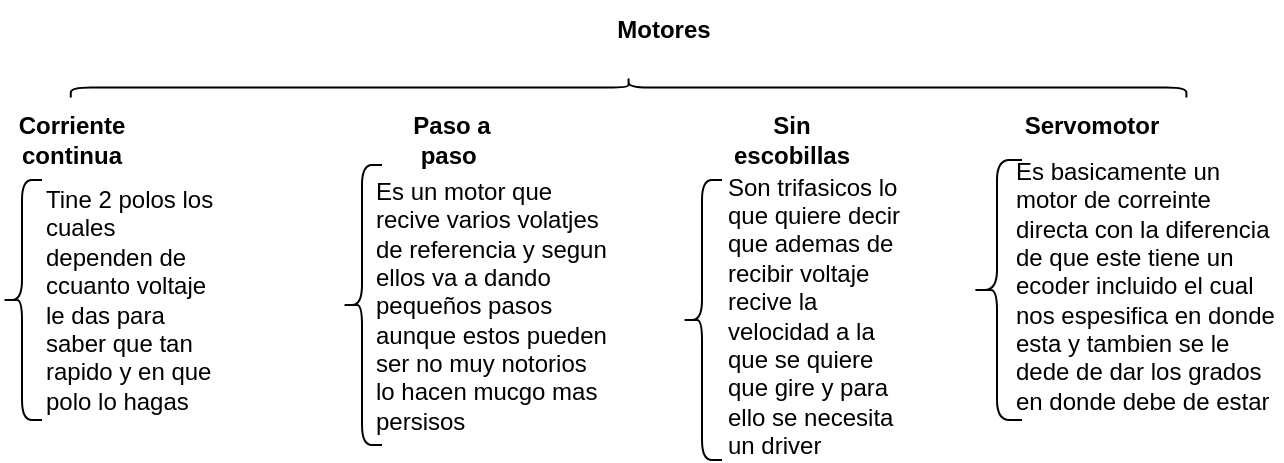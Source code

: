 <mxfile version="13.6.5">
    <diagram id="6Kb1h4NttGvmY5J7qdSe" name="Page-1">
        <mxGraphModel dx="1461" dy="480" grid="1" gridSize="10" guides="1" tooltips="1" connect="1" arrows="1" fold="1" page="1" pageScale="1" pageWidth="850" pageHeight="1100" math="0" shadow="0">
            <root>
                <mxCell id="0"/>
                <mxCell id="1" parent="0"/>
                <mxCell id="2" value="Motores" style="text;html=1;align=center;verticalAlign=middle;whiteSpace=wrap;rounded=0;fontStyle=1" vertex="1" parent="1">
                    <mxGeometry x="240.63" y="60" width="60" height="30" as="geometry"/>
                </mxCell>
                <mxCell id="3" value="" style="shape=curlyBracket;whiteSpace=wrap;html=1;rounded=1;rotation=90;" vertex="1" parent="1">
                    <mxGeometry x="248.29" y="-175.15" width="10" height="557.81" as="geometry"/>
                </mxCell>
                <mxCell id="4" value="Corriente continua" style="text;html=1;strokeColor=none;fillColor=none;align=center;verticalAlign=middle;whiteSpace=wrap;rounded=0;fontStyle=1" vertex="1" parent="1">
                    <mxGeometry x="-50" y="120" width="50" height="20" as="geometry"/>
                </mxCell>
                <mxCell id="5" style="edgeStyle=orthogonalEdgeStyle;rounded=0;orthogonalLoop=1;jettySize=auto;html=1;exitX=0.5;exitY=1;exitDx=0;exitDy=0;" edge="1" parent="1" source="4" target="4">
                    <mxGeometry relative="1" as="geometry"/>
                </mxCell>
                <mxCell id="6" value="Paso a paso&amp;nbsp;&lt;br&gt;" style="text;html=1;strokeColor=none;fillColor=none;align=center;verticalAlign=middle;whiteSpace=wrap;rounded=0;fontStyle=1" vertex="1" parent="1">
                    <mxGeometry x="140" y="120" width="50" height="20" as="geometry"/>
                </mxCell>
                <mxCell id="7" value="Sin escobillas" style="text;html=1;strokeColor=none;fillColor=none;align=center;verticalAlign=middle;whiteSpace=wrap;rounded=0;fontStyle=1" vertex="1" parent="1">
                    <mxGeometry x="310" y="110" width="50" height="40" as="geometry"/>
                </mxCell>
                <mxCell id="8" value="Servomotor" style="text;html=1;strokeColor=none;fillColor=none;align=center;verticalAlign=middle;whiteSpace=wrap;rounded=0;fontStyle=1" vertex="1" parent="1">
                    <mxGeometry x="460" y="102.5" width="50" height="40" as="geometry"/>
                </mxCell>
                <mxCell id="11" value="" style="shape=curlyBracket;whiteSpace=wrap;html=1;rounded=1;rotation=0;" vertex="1" parent="1">
                    <mxGeometry x="-60" y="150" width="20" height="120" as="geometry"/>
                </mxCell>
                <mxCell id="12" value="Tine 2 polos los cuales dependen de ccuanto voltaje le das para saber que tan rapido y en que polo lo hagas&amp;nbsp;" style="text;html=1;strokeColor=none;fillColor=none;align=left;verticalAlign=middle;whiteSpace=wrap;rounded=0;" vertex="1" parent="1">
                    <mxGeometry x="-40" y="165" width="90" height="90" as="geometry"/>
                </mxCell>
                <mxCell id="13" value="" style="shape=curlyBracket;whiteSpace=wrap;html=1;rounded=1;rotation=0;" vertex="1" parent="1">
                    <mxGeometry x="110" y="142.5" width="20" height="140" as="geometry"/>
                </mxCell>
                <mxCell id="14" value="Es un motor que recive varios volatjes de referencia y segun ellos va a dando pequeños pasos aunque estos pueden ser no muy notorios lo hacen mucgo mas persisos" style="text;html=1;strokeColor=none;fillColor=none;align=left;verticalAlign=middle;whiteSpace=wrap;rounded=0;" vertex="1" parent="1">
                    <mxGeometry x="125" y="155" width="120" height="115" as="geometry"/>
                </mxCell>
                <mxCell id="15" value="" style="shape=curlyBracket;whiteSpace=wrap;html=1;rounded=1;rotation=0;" vertex="1" parent="1">
                    <mxGeometry x="280" y="150" width="20" height="140" as="geometry"/>
                </mxCell>
                <mxCell id="16" value="Son trifasicos lo que quiere decir que ademas de recibir voltaje recive la velocidad a la que se quiere que gire y para ello se necesita un driver&amp;nbsp;" style="text;html=1;strokeColor=none;fillColor=none;align=left;verticalAlign=middle;whiteSpace=wrap;rounded=0;" vertex="1" parent="1">
                    <mxGeometry x="300.63" y="172.5" width="90" height="90" as="geometry"/>
                </mxCell>
                <mxCell id="17" value="" style="shape=curlyBracket;whiteSpace=wrap;html=1;rounded=1;rotation=0;" vertex="1" parent="1">
                    <mxGeometry x="425" y="140" width="25" height="130" as="geometry"/>
                </mxCell>
                <mxCell id="18" value="Es basicamente un motor de correinte directa con la diferencia de que este tiene un ecoder incluido el cual nos espesifica en donde esta y tambien se le dede de dar los grados en donde debe de estar" style="text;html=1;strokeColor=none;fillColor=none;align=left;verticalAlign=middle;whiteSpace=wrap;rounded=0;" vertex="1" parent="1">
                    <mxGeometry x="445" y="155" width="135" height="95" as="geometry"/>
                </mxCell>
            </root>
        </mxGraphModel>
    </diagram>
</mxfile>